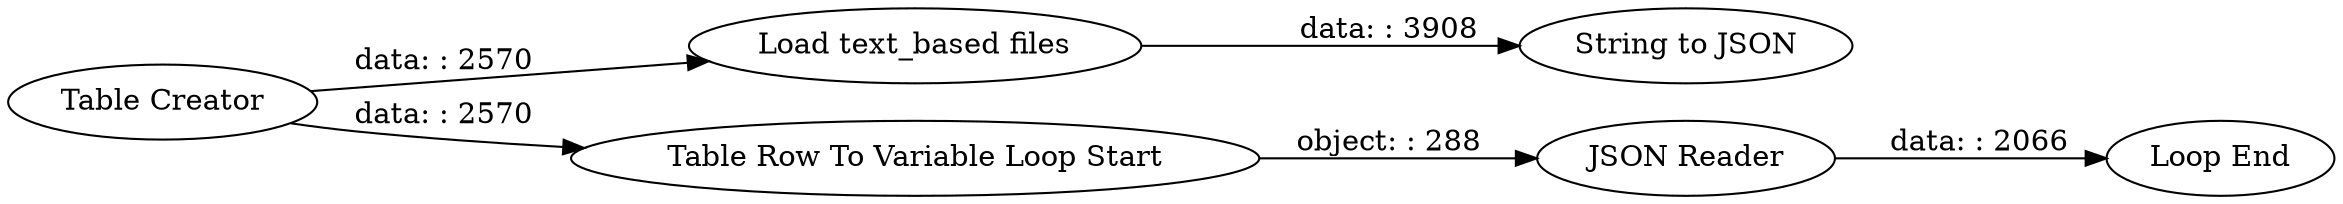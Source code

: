 digraph {
	"8571415294366296350_4" [label="JSON Reader"]
	"8571415294366296350_2" [label="Table Creator"]
	"8571415294366296350_6" [label="Loop End"]
	"8571415294366296350_7" [label="Load text_based files"]
	"8571415294366296350_5" [label="Table Row To Variable Loop Start"]
	"8571415294366296350_8" [label="String to JSON"]
	"8571415294366296350_4" -> "8571415294366296350_6" [label="data: : 2066"]
	"8571415294366296350_2" -> "8571415294366296350_5" [label="data: : 2570"]
	"8571415294366296350_7" -> "8571415294366296350_8" [label="data: : 3908"]
	"8571415294366296350_5" -> "8571415294366296350_4" [label="object: : 288"]
	"8571415294366296350_2" -> "8571415294366296350_7" [label="data: : 2570"]
	rankdir=LR
}
